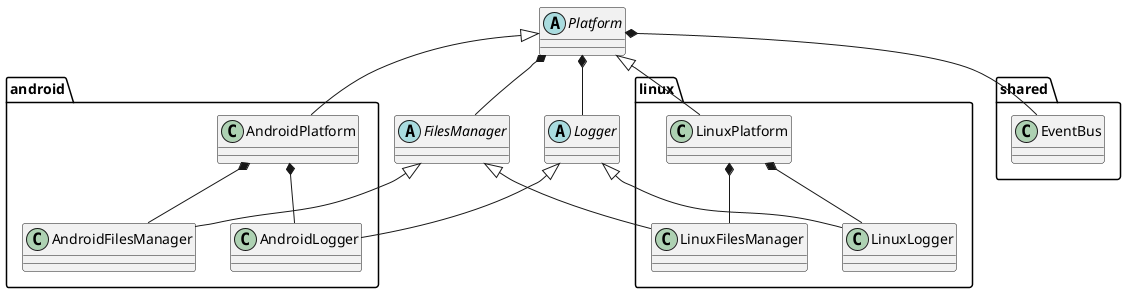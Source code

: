 @startuml diagram
Platform *-- Logger
Platform *-- FilesManager

abstract class Platform
abstract class Logger
abstract class FilesManager

package android {
    Platform <|-- AndroidPlatform
    Logger <|-- AndroidLogger
    FilesManager <|-- AndroidFilesManager

    AndroidPlatform *-- AndroidFilesManager
    AndroidPlatform *-- AndroidLogger
}

package linux {
    Platform <|-- LinuxPlatform
    Logger <|-- LinuxLogger
    FilesManager <|-- LinuxFilesManager

    LinuxPlatform *-- LinuxFilesManager
    LinuxPlatform *-- LinuxLogger
}

package shared {
  Platform *-- EventBus
}

@enduml
